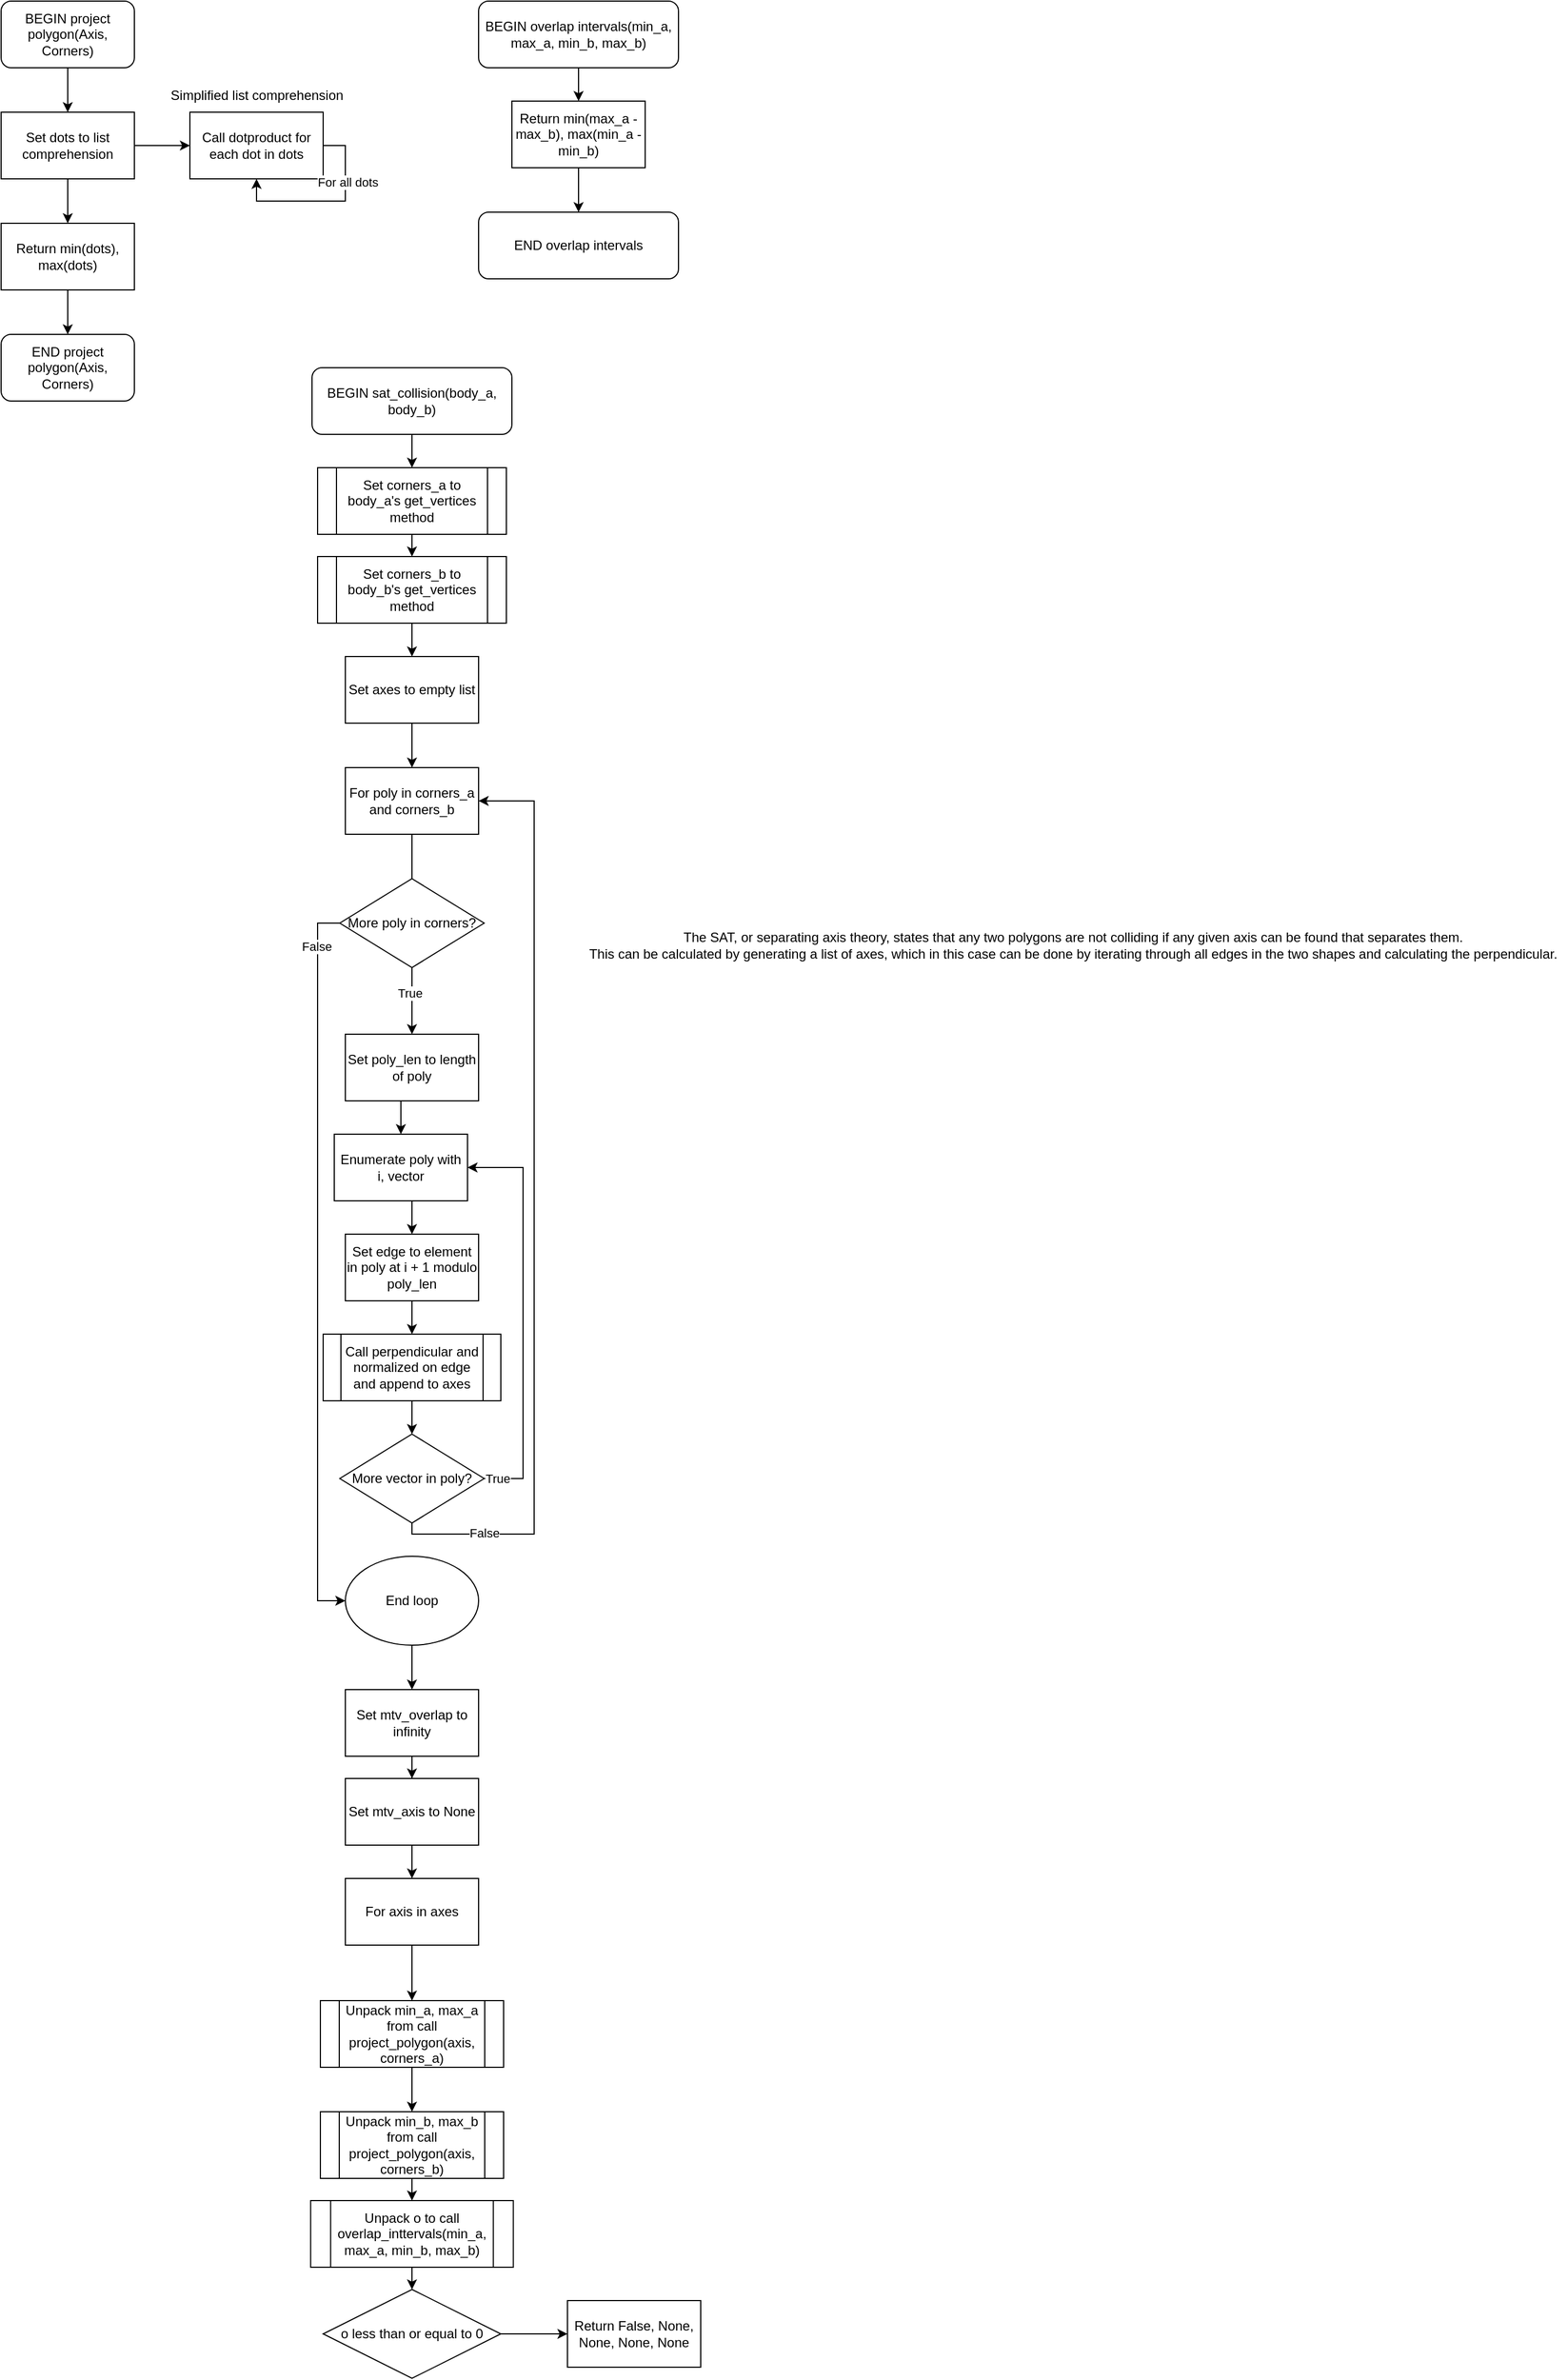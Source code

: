 <mxfile version="26.0.16">
  <diagram name="Page-1" id="as6VMQwiB93fmpBukN7v">
    <mxGraphModel dx="1495" dy="817" grid="1" gridSize="10" guides="1" tooltips="1" connect="1" arrows="1" fold="1" page="1" pageScale="1" pageWidth="850" pageHeight="1100" math="0" shadow="0">
      <root>
        <mxCell id="0" />
        <mxCell id="1" parent="0" />
        <mxCell id="9d7ZW36T2mL4Osqzuhdm-19" style="edgeStyle=orthogonalEdgeStyle;rounded=0;orthogonalLoop=1;jettySize=auto;html=1;exitX=0.5;exitY=1;exitDx=0;exitDy=0;entryX=0.5;entryY=0;entryDx=0;entryDy=0;" edge="1" parent="1" source="9d7ZW36T2mL4Osqzuhdm-1" target="9d7ZW36T2mL4Osqzuhdm-2">
          <mxGeometry relative="1" as="geometry" />
        </mxCell>
        <mxCell id="9d7ZW36T2mL4Osqzuhdm-1" value="BEGIN project polygon(Axis, Corners)" style="rounded=1;whiteSpace=wrap;html=1;" vertex="1" parent="1">
          <mxGeometry x="40" y="50" width="120" height="60" as="geometry" />
        </mxCell>
        <mxCell id="9d7ZW36T2mL4Osqzuhdm-4" style="edgeStyle=orthogonalEdgeStyle;rounded=0;orthogonalLoop=1;jettySize=auto;html=1;exitX=1;exitY=0.5;exitDx=0;exitDy=0;entryX=0;entryY=0.5;entryDx=0;entryDy=0;" edge="1" parent="1" source="9d7ZW36T2mL4Osqzuhdm-2" target="9d7ZW36T2mL4Osqzuhdm-3">
          <mxGeometry relative="1" as="geometry" />
        </mxCell>
        <mxCell id="9d7ZW36T2mL4Osqzuhdm-9" style="edgeStyle=orthogonalEdgeStyle;rounded=0;orthogonalLoop=1;jettySize=auto;html=1;exitX=0.5;exitY=1;exitDx=0;exitDy=0;entryX=0.5;entryY=0;entryDx=0;entryDy=0;" edge="1" parent="1" source="9d7ZW36T2mL4Osqzuhdm-2" target="9d7ZW36T2mL4Osqzuhdm-8">
          <mxGeometry relative="1" as="geometry" />
        </mxCell>
        <mxCell id="9d7ZW36T2mL4Osqzuhdm-2" value="Set dots to list comprehension" style="rounded=0;whiteSpace=wrap;html=1;" vertex="1" parent="1">
          <mxGeometry x="40" y="150" width="120" height="60" as="geometry" />
        </mxCell>
        <mxCell id="9d7ZW36T2mL4Osqzuhdm-3" value="Call dotproduct for each dot in dots" style="rounded=0;whiteSpace=wrap;html=1;" vertex="1" parent="1">
          <mxGeometry x="210" y="150" width="120" height="60" as="geometry" />
        </mxCell>
        <mxCell id="9d7ZW36T2mL4Osqzuhdm-5" style="edgeStyle=orthogonalEdgeStyle;rounded=0;orthogonalLoop=1;jettySize=auto;html=1;exitX=1;exitY=0.5;exitDx=0;exitDy=0;entryX=0.5;entryY=1;entryDx=0;entryDy=0;" edge="1" parent="1" source="9d7ZW36T2mL4Osqzuhdm-3" target="9d7ZW36T2mL4Osqzuhdm-3">
          <mxGeometry relative="1" as="geometry" />
        </mxCell>
        <mxCell id="9d7ZW36T2mL4Osqzuhdm-6" value="For all dots" style="edgeLabel;html=1;align=center;verticalAlign=middle;resizable=0;points=[];" vertex="1" connectable="0" parent="9d7ZW36T2mL4Osqzuhdm-5">
          <mxGeometry x="-0.377" y="2" relative="1" as="geometry">
            <mxPoint as="offset" />
          </mxGeometry>
        </mxCell>
        <mxCell id="9d7ZW36T2mL4Osqzuhdm-7" value="Simplified list comprehension" style="text;html=1;align=center;verticalAlign=middle;resizable=0;points=[];autosize=1;strokeColor=none;fillColor=none;" vertex="1" parent="1">
          <mxGeometry x="180" y="120" width="180" height="30" as="geometry" />
        </mxCell>
        <mxCell id="9d7ZW36T2mL4Osqzuhdm-12" style="edgeStyle=orthogonalEdgeStyle;rounded=0;orthogonalLoop=1;jettySize=auto;html=1;exitX=0.5;exitY=1;exitDx=0;exitDy=0;entryX=0.5;entryY=0;entryDx=0;entryDy=0;" edge="1" parent="1" source="9d7ZW36T2mL4Osqzuhdm-8" target="9d7ZW36T2mL4Osqzuhdm-11">
          <mxGeometry relative="1" as="geometry" />
        </mxCell>
        <mxCell id="9d7ZW36T2mL4Osqzuhdm-8" value="Return min(dots), max(dots)" style="rounded=0;whiteSpace=wrap;html=1;" vertex="1" parent="1">
          <mxGeometry x="40" y="250" width="120" height="60" as="geometry" />
        </mxCell>
        <mxCell id="9d7ZW36T2mL4Osqzuhdm-11" value="END project polygon(Axis, Corners)" style="rounded=1;whiteSpace=wrap;html=1;" vertex="1" parent="1">
          <mxGeometry x="40" y="350" width="120" height="60" as="geometry" />
        </mxCell>
        <mxCell id="9d7ZW36T2mL4Osqzuhdm-16" style="edgeStyle=orthogonalEdgeStyle;rounded=0;orthogonalLoop=1;jettySize=auto;html=1;exitX=0.5;exitY=1;exitDx=0;exitDy=0;entryX=0.5;entryY=0;entryDx=0;entryDy=0;" edge="1" parent="1" source="9d7ZW36T2mL4Osqzuhdm-14" target="9d7ZW36T2mL4Osqzuhdm-15">
          <mxGeometry relative="1" as="geometry" />
        </mxCell>
        <mxCell id="9d7ZW36T2mL4Osqzuhdm-14" value="BEGIN overlap intervals(min_a, max_a, min_b, max_b)" style="rounded=1;whiteSpace=wrap;html=1;" vertex="1" parent="1">
          <mxGeometry x="470" y="50" width="180" height="60" as="geometry" />
        </mxCell>
        <mxCell id="9d7ZW36T2mL4Osqzuhdm-18" style="edgeStyle=orthogonalEdgeStyle;rounded=0;orthogonalLoop=1;jettySize=auto;html=1;exitX=0.5;exitY=1;exitDx=0;exitDy=0;entryX=0.5;entryY=0;entryDx=0;entryDy=0;" edge="1" parent="1" source="9d7ZW36T2mL4Osqzuhdm-15" target="9d7ZW36T2mL4Osqzuhdm-17">
          <mxGeometry relative="1" as="geometry" />
        </mxCell>
        <mxCell id="9d7ZW36T2mL4Osqzuhdm-15" value="Return min(max_a - max_b), max(min_a - min_b)" style="rounded=0;whiteSpace=wrap;html=1;" vertex="1" parent="1">
          <mxGeometry x="500" y="140" width="120" height="60" as="geometry" />
        </mxCell>
        <mxCell id="9d7ZW36T2mL4Osqzuhdm-17" value="END overlap intervals" style="rounded=1;whiteSpace=wrap;html=1;" vertex="1" parent="1">
          <mxGeometry x="470" y="240" width="180" height="60" as="geometry" />
        </mxCell>
        <mxCell id="9d7ZW36T2mL4Osqzuhdm-23" style="edgeStyle=orthogonalEdgeStyle;rounded=0;orthogonalLoop=1;jettySize=auto;html=1;exitX=0.5;exitY=1;exitDx=0;exitDy=0;entryX=0.5;entryY=0;entryDx=0;entryDy=0;" edge="1" parent="1" source="9d7ZW36T2mL4Osqzuhdm-20" target="9d7ZW36T2mL4Osqzuhdm-22">
          <mxGeometry relative="1" as="geometry" />
        </mxCell>
        <mxCell id="9d7ZW36T2mL4Osqzuhdm-20" value="BEGIN sat_collision(body_a, body_b)" style="rounded=1;whiteSpace=wrap;html=1;" vertex="1" parent="1">
          <mxGeometry x="320" y="380" width="180" height="60" as="geometry" />
        </mxCell>
        <mxCell id="9d7ZW36T2mL4Osqzuhdm-25" style="edgeStyle=orthogonalEdgeStyle;rounded=0;orthogonalLoop=1;jettySize=auto;html=1;exitX=0.5;exitY=1;exitDx=0;exitDy=0;entryX=0.5;entryY=0;entryDx=0;entryDy=0;" edge="1" parent="1" source="9d7ZW36T2mL4Osqzuhdm-22" target="9d7ZW36T2mL4Osqzuhdm-24">
          <mxGeometry relative="1" as="geometry" />
        </mxCell>
        <mxCell id="9d7ZW36T2mL4Osqzuhdm-22" value="Set corners_a to body_a&#39;s get_vertices method" style="shape=process;whiteSpace=wrap;html=1;backgroundOutline=1;" vertex="1" parent="1">
          <mxGeometry x="325" y="470" width="170" height="60" as="geometry" />
        </mxCell>
        <mxCell id="9d7ZW36T2mL4Osqzuhdm-27" style="edgeStyle=orthogonalEdgeStyle;rounded=0;orthogonalLoop=1;jettySize=auto;html=1;exitX=0.5;exitY=1;exitDx=0;exitDy=0;entryX=0.5;entryY=0;entryDx=0;entryDy=0;" edge="1" parent="1" source="9d7ZW36T2mL4Osqzuhdm-24" target="9d7ZW36T2mL4Osqzuhdm-26">
          <mxGeometry relative="1" as="geometry" />
        </mxCell>
        <mxCell id="9d7ZW36T2mL4Osqzuhdm-24" value="Set corners_b to body_b&#39;s get_vertices method" style="shape=process;whiteSpace=wrap;html=1;backgroundOutline=1;" vertex="1" parent="1">
          <mxGeometry x="325" y="550" width="170" height="60" as="geometry" />
        </mxCell>
        <mxCell id="9d7ZW36T2mL4Osqzuhdm-29" style="edgeStyle=orthogonalEdgeStyle;rounded=0;orthogonalLoop=1;jettySize=auto;html=1;exitX=0.5;exitY=1;exitDx=0;exitDy=0;entryX=0.5;entryY=0;entryDx=0;entryDy=0;" edge="1" parent="1" source="9d7ZW36T2mL4Osqzuhdm-26" target="9d7ZW36T2mL4Osqzuhdm-28">
          <mxGeometry relative="1" as="geometry" />
        </mxCell>
        <mxCell id="9d7ZW36T2mL4Osqzuhdm-26" value="Set axes to empty list" style="rounded=0;whiteSpace=wrap;html=1;" vertex="1" parent="1">
          <mxGeometry x="350" y="640" width="120" height="60" as="geometry" />
        </mxCell>
        <mxCell id="9d7ZW36T2mL4Osqzuhdm-35" style="edgeStyle=orthogonalEdgeStyle;rounded=0;orthogonalLoop=1;jettySize=auto;html=1;exitX=0.5;exitY=1;exitDx=0;exitDy=0;entryX=0.5;entryY=0;entryDx=0;entryDy=0;" edge="1" parent="1" source="9d7ZW36T2mL4Osqzuhdm-28" target="9d7ZW36T2mL4Osqzuhdm-34">
          <mxGeometry relative="1" as="geometry" />
        </mxCell>
        <mxCell id="9d7ZW36T2mL4Osqzuhdm-48" value="True" style="edgeLabel;html=1;align=center;verticalAlign=middle;resizable=0;points=[];" vertex="1" connectable="0" parent="9d7ZW36T2mL4Osqzuhdm-35">
          <mxGeometry x="0.589" y="-2" relative="1" as="geometry">
            <mxPoint as="offset" />
          </mxGeometry>
        </mxCell>
        <mxCell id="9d7ZW36T2mL4Osqzuhdm-28" value="For poly in corners_a and corners_b" style="rounded=0;whiteSpace=wrap;html=1;" vertex="1" parent="1">
          <mxGeometry x="350" y="740" width="120" height="60" as="geometry" />
        </mxCell>
        <mxCell id="9d7ZW36T2mL4Osqzuhdm-33" style="edgeStyle=orthogonalEdgeStyle;rounded=0;orthogonalLoop=1;jettySize=auto;html=1;exitX=0.5;exitY=1;exitDx=0;exitDy=0;entryX=0.5;entryY=0;entryDx=0;entryDy=0;" edge="1" parent="1" source="9d7ZW36T2mL4Osqzuhdm-30" target="9d7ZW36T2mL4Osqzuhdm-32">
          <mxGeometry relative="1" as="geometry" />
        </mxCell>
        <mxCell id="9d7ZW36T2mL4Osqzuhdm-30" value="Enumerate poly with i, vector" style="rounded=0;whiteSpace=wrap;html=1;" vertex="1" parent="1">
          <mxGeometry x="340" y="1070" width="120" height="60" as="geometry" />
        </mxCell>
        <mxCell id="9d7ZW36T2mL4Osqzuhdm-39" style="edgeStyle=orthogonalEdgeStyle;rounded=0;orthogonalLoop=1;jettySize=auto;html=1;exitX=0.5;exitY=1;exitDx=0;exitDy=0;entryX=0.5;entryY=0;entryDx=0;entryDy=0;" edge="1" parent="1" source="9d7ZW36T2mL4Osqzuhdm-32" target="9d7ZW36T2mL4Osqzuhdm-38">
          <mxGeometry relative="1" as="geometry" />
        </mxCell>
        <mxCell id="9d7ZW36T2mL4Osqzuhdm-32" value="Set edge to element in poly at i + 1 modulo poly_len " style="rounded=0;whiteSpace=wrap;html=1;" vertex="1" parent="1">
          <mxGeometry x="350" y="1160" width="120" height="60" as="geometry" />
        </mxCell>
        <mxCell id="9d7ZW36T2mL4Osqzuhdm-36" style="edgeStyle=orthogonalEdgeStyle;rounded=0;orthogonalLoop=1;jettySize=auto;html=1;exitX=0.5;exitY=1;exitDx=0;exitDy=0;entryX=0.5;entryY=0;entryDx=0;entryDy=0;" edge="1" parent="1" source="9d7ZW36T2mL4Osqzuhdm-34" target="9d7ZW36T2mL4Osqzuhdm-30">
          <mxGeometry relative="1" as="geometry" />
        </mxCell>
        <mxCell id="9d7ZW36T2mL4Osqzuhdm-34" value="&lt;div&gt;Set poly_len to length of poly&lt;/div&gt;" style="rounded=0;whiteSpace=wrap;html=1;" vertex="1" parent="1">
          <mxGeometry x="350" y="980" width="120" height="60" as="geometry" />
        </mxCell>
        <mxCell id="9d7ZW36T2mL4Osqzuhdm-41" style="edgeStyle=orthogonalEdgeStyle;rounded=0;orthogonalLoop=1;jettySize=auto;html=1;exitX=0.5;exitY=1;exitDx=0;exitDy=0;entryX=0.5;entryY=0;entryDx=0;entryDy=0;" edge="1" parent="1" source="9d7ZW36T2mL4Osqzuhdm-38" target="9d7ZW36T2mL4Osqzuhdm-40">
          <mxGeometry relative="1" as="geometry" />
        </mxCell>
        <mxCell id="9d7ZW36T2mL4Osqzuhdm-38" value="Call perpendicular and normalized on edge and append to axes" style="shape=process;whiteSpace=wrap;html=1;backgroundOutline=1;" vertex="1" parent="1">
          <mxGeometry x="330" y="1250" width="160" height="60" as="geometry" />
        </mxCell>
        <mxCell id="9d7ZW36T2mL4Osqzuhdm-42" style="edgeStyle=orthogonalEdgeStyle;rounded=0;orthogonalLoop=1;jettySize=auto;html=1;exitX=1;exitY=0.5;exitDx=0;exitDy=0;entryX=1;entryY=0.5;entryDx=0;entryDy=0;" edge="1" parent="1" source="9d7ZW36T2mL4Osqzuhdm-40" target="9d7ZW36T2mL4Osqzuhdm-30">
          <mxGeometry relative="1" as="geometry">
            <Array as="points">
              <mxPoint x="510" y="1380" />
              <mxPoint x="510" y="1100" />
            </Array>
          </mxGeometry>
        </mxCell>
        <mxCell id="9d7ZW36T2mL4Osqzuhdm-52" value="True" style="edgeLabel;html=1;align=center;verticalAlign=middle;resizable=0;points=[];" vertex="1" connectable="0" parent="9d7ZW36T2mL4Osqzuhdm-42">
          <mxGeometry x="-0.934" relative="1" as="geometry">
            <mxPoint as="offset" />
          </mxGeometry>
        </mxCell>
        <mxCell id="9d7ZW36T2mL4Osqzuhdm-44" style="edgeStyle=orthogonalEdgeStyle;rounded=0;orthogonalLoop=1;jettySize=auto;html=1;exitX=0.5;exitY=1;exitDx=0;exitDy=0;entryX=1;entryY=0.5;entryDx=0;entryDy=0;" edge="1" parent="1" source="9d7ZW36T2mL4Osqzuhdm-40" target="9d7ZW36T2mL4Osqzuhdm-28">
          <mxGeometry relative="1" as="geometry">
            <Array as="points">
              <mxPoint x="410" y="1430" />
              <mxPoint x="520" y="1430" />
              <mxPoint x="520" y="770" />
            </Array>
          </mxGeometry>
        </mxCell>
        <mxCell id="9d7ZW36T2mL4Osqzuhdm-45" value="False" style="edgeLabel;html=1;align=center;verticalAlign=middle;resizable=0;points=[];" vertex="1" connectable="0" parent="9d7ZW36T2mL4Osqzuhdm-44">
          <mxGeometry x="-0.82" y="1" relative="1" as="geometry">
            <mxPoint as="offset" />
          </mxGeometry>
        </mxCell>
        <mxCell id="9d7ZW36T2mL4Osqzuhdm-40" value="More vector in poly?" style="rhombus;whiteSpace=wrap;html=1;" vertex="1" parent="1">
          <mxGeometry x="345" y="1340" width="130" height="80" as="geometry" />
        </mxCell>
        <mxCell id="9d7ZW36T2mL4Osqzuhdm-50" style="edgeStyle=orthogonalEdgeStyle;rounded=0;orthogonalLoop=1;jettySize=auto;html=1;exitX=0;exitY=0.5;exitDx=0;exitDy=0;entryX=0;entryY=0.5;entryDx=0;entryDy=0;" edge="1" parent="1" source="9d7ZW36T2mL4Osqzuhdm-46" target="9d7ZW36T2mL4Osqzuhdm-49">
          <mxGeometry relative="1" as="geometry" />
        </mxCell>
        <mxCell id="9d7ZW36T2mL4Osqzuhdm-51" value="False" style="edgeLabel;html=1;align=center;verticalAlign=middle;resizable=0;points=[];" vertex="1" connectable="0" parent="9d7ZW36T2mL4Osqzuhdm-50">
          <mxGeometry x="-0.875" y="-1" relative="1" as="geometry">
            <mxPoint as="offset" />
          </mxGeometry>
        </mxCell>
        <mxCell id="9d7ZW36T2mL4Osqzuhdm-46" value="More poly in corners?" style="rhombus;whiteSpace=wrap;html=1;" vertex="1" parent="1">
          <mxGeometry x="345" y="840" width="130" height="80" as="geometry" />
        </mxCell>
        <mxCell id="9d7ZW36T2mL4Osqzuhdm-55" style="edgeStyle=orthogonalEdgeStyle;rounded=0;orthogonalLoop=1;jettySize=auto;html=1;exitX=0.5;exitY=1;exitDx=0;exitDy=0;" edge="1" parent="1" source="9d7ZW36T2mL4Osqzuhdm-49" target="9d7ZW36T2mL4Osqzuhdm-54">
          <mxGeometry relative="1" as="geometry" />
        </mxCell>
        <mxCell id="9d7ZW36T2mL4Osqzuhdm-49" value="End loop" style="ellipse;whiteSpace=wrap;html=1;" vertex="1" parent="1">
          <mxGeometry x="350" y="1450" width="120" height="80" as="geometry" />
        </mxCell>
        <mxCell id="9d7ZW36T2mL4Osqzuhdm-57" style="edgeStyle=orthogonalEdgeStyle;rounded=0;orthogonalLoop=1;jettySize=auto;html=1;exitX=0.5;exitY=1;exitDx=0;exitDy=0;" edge="1" parent="1" source="9d7ZW36T2mL4Osqzuhdm-54" target="9d7ZW36T2mL4Osqzuhdm-56">
          <mxGeometry relative="1" as="geometry" />
        </mxCell>
        <mxCell id="9d7ZW36T2mL4Osqzuhdm-54" value="Set mtv_overlap to infinity" style="rounded=0;whiteSpace=wrap;html=1;" vertex="1" parent="1">
          <mxGeometry x="350" y="1570" width="120" height="60" as="geometry" />
        </mxCell>
        <mxCell id="9d7ZW36T2mL4Osqzuhdm-60" style="edgeStyle=orthogonalEdgeStyle;rounded=0;orthogonalLoop=1;jettySize=auto;html=1;exitX=0.5;exitY=1;exitDx=0;exitDy=0;entryX=0.5;entryY=0;entryDx=0;entryDy=0;" edge="1" parent="1" source="9d7ZW36T2mL4Osqzuhdm-56" target="9d7ZW36T2mL4Osqzuhdm-58">
          <mxGeometry relative="1" as="geometry" />
        </mxCell>
        <mxCell id="9d7ZW36T2mL4Osqzuhdm-56" value="Set mtv_axis to None" style="rounded=0;whiteSpace=wrap;html=1;" vertex="1" parent="1">
          <mxGeometry x="350" y="1650" width="120" height="60" as="geometry" />
        </mxCell>
        <mxCell id="9d7ZW36T2mL4Osqzuhdm-61" style="edgeStyle=orthogonalEdgeStyle;rounded=0;orthogonalLoop=1;jettySize=auto;html=1;exitX=0.5;exitY=1;exitDx=0;exitDy=0;entryX=0.5;entryY=0;entryDx=0;entryDy=0;" edge="1" parent="1" source="9d7ZW36T2mL4Osqzuhdm-58" target="9d7ZW36T2mL4Osqzuhdm-59">
          <mxGeometry relative="1" as="geometry" />
        </mxCell>
        <mxCell id="9d7ZW36T2mL4Osqzuhdm-58" value="For axis in axes" style="rounded=0;whiteSpace=wrap;html=1;" vertex="1" parent="1">
          <mxGeometry x="350" y="1740" width="120" height="60" as="geometry" />
        </mxCell>
        <mxCell id="9d7ZW36T2mL4Osqzuhdm-63" style="edgeStyle=orthogonalEdgeStyle;rounded=0;orthogonalLoop=1;jettySize=auto;html=1;exitX=0.5;exitY=1;exitDx=0;exitDy=0;entryX=0.5;entryY=0;entryDx=0;entryDy=0;" edge="1" parent="1" source="9d7ZW36T2mL4Osqzuhdm-59" target="9d7ZW36T2mL4Osqzuhdm-62">
          <mxGeometry relative="1" as="geometry" />
        </mxCell>
        <mxCell id="9d7ZW36T2mL4Osqzuhdm-59" value="Unpack min_a, max_a from call project_polygon(axis, corners_a)" style="shape=process;whiteSpace=wrap;html=1;backgroundOutline=1;" vertex="1" parent="1">
          <mxGeometry x="327.5" y="1850" width="165" height="60" as="geometry" />
        </mxCell>
        <mxCell id="9d7ZW36T2mL4Osqzuhdm-65" style="edgeStyle=orthogonalEdgeStyle;rounded=0;orthogonalLoop=1;jettySize=auto;html=1;exitX=0.5;exitY=1;exitDx=0;exitDy=0;entryX=0.5;entryY=0;entryDx=0;entryDy=0;" edge="1" parent="1" source="9d7ZW36T2mL4Osqzuhdm-62" target="9d7ZW36T2mL4Osqzuhdm-64">
          <mxGeometry relative="1" as="geometry" />
        </mxCell>
        <mxCell id="9d7ZW36T2mL4Osqzuhdm-62" value="Unpack min_b, max_b from call project_polygon(axis, corners_b)" style="shape=process;whiteSpace=wrap;html=1;backgroundOutline=1;" vertex="1" parent="1">
          <mxGeometry x="327.5" y="1950" width="165" height="60" as="geometry" />
        </mxCell>
        <mxCell id="9d7ZW36T2mL4Osqzuhdm-67" style="edgeStyle=orthogonalEdgeStyle;rounded=0;orthogonalLoop=1;jettySize=auto;html=1;exitX=0.5;exitY=1;exitDx=0;exitDy=0;entryX=0.5;entryY=0;entryDx=0;entryDy=0;" edge="1" parent="1" source="9d7ZW36T2mL4Osqzuhdm-64" target="9d7ZW36T2mL4Osqzuhdm-66">
          <mxGeometry relative="1" as="geometry" />
        </mxCell>
        <mxCell id="9d7ZW36T2mL4Osqzuhdm-64" value="Unpack o to call overlap_inttervals(min_a, max_a, min_b, max_b)" style="shape=process;whiteSpace=wrap;html=1;backgroundOutline=1;" vertex="1" parent="1">
          <mxGeometry x="318.75" y="2030" width="182.5" height="60" as="geometry" />
        </mxCell>
        <mxCell id="9d7ZW36T2mL4Osqzuhdm-70" style="edgeStyle=orthogonalEdgeStyle;rounded=0;orthogonalLoop=1;jettySize=auto;html=1;exitX=1;exitY=0.5;exitDx=0;exitDy=0;entryX=0;entryY=0.5;entryDx=0;entryDy=0;" edge="1" parent="1" source="9d7ZW36T2mL4Osqzuhdm-66" target="9d7ZW36T2mL4Osqzuhdm-69">
          <mxGeometry relative="1" as="geometry" />
        </mxCell>
        <mxCell id="9d7ZW36T2mL4Osqzuhdm-66" value="o less than or equal to 0" style="rhombus;whiteSpace=wrap;html=1;" vertex="1" parent="1">
          <mxGeometry x="330" y="2110" width="160" height="80" as="geometry" />
        </mxCell>
        <mxCell id="9d7ZW36T2mL4Osqzuhdm-69" value="Return False, None, None, None, None" style="rounded=0;whiteSpace=wrap;html=1;" vertex="1" parent="1">
          <mxGeometry x="550" y="2120" width="120" height="60" as="geometry" />
        </mxCell>
        <mxCell id="9d7ZW36T2mL4Osqzuhdm-71" value="&lt;div&gt;The SAT, or separating axis theory, states that any two polygons are not colliding if any given axis can be found that separates them.&lt;/div&gt;&lt;div&gt;This can be calculated by generating a list of axes, which in this case can be done by iterating through all edges in the two shapes and calculating the perpendicular.&lt;/div&gt;" style="text;html=1;align=center;verticalAlign=middle;resizable=0;points=[];autosize=1;strokeColor=none;fillColor=none;" vertex="1" parent="1">
          <mxGeometry x="560" y="880" width="890" height="40" as="geometry" />
        </mxCell>
      </root>
    </mxGraphModel>
  </diagram>
</mxfile>
